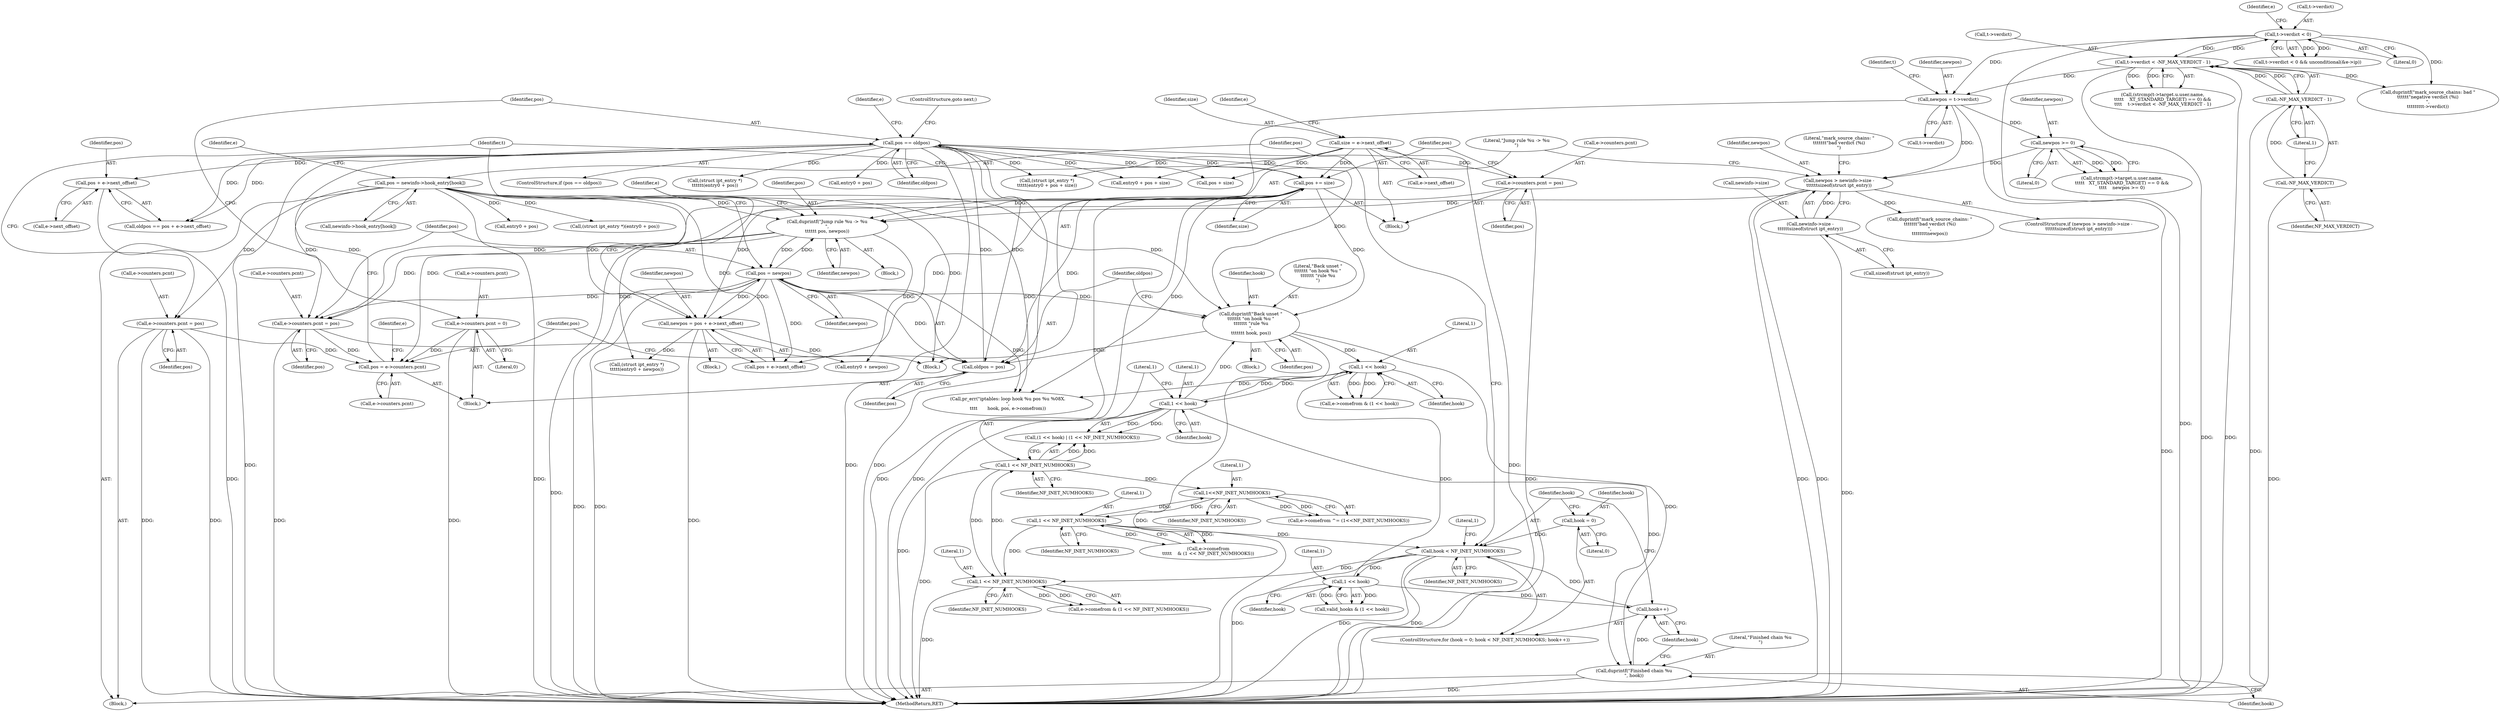 digraph "0_linux_54d83fc74aa9ec72794373cb47432c5f7fb1a309_6@pointer" {
"1000325" [label="(Call,pos + e->next_offset)"];
"1000312" [label="(Call,pos == oldpos)"];
"1000297" [label="(Call,pos = e->counters.pcnt)"];
"1000304" [label="(Call,e->counters.pcnt = 0)"];
"1000148" [label="(Call,e->counters.pcnt = pos)"];
"1000125" [label="(Call,pos = newinfo->hook_entry[hook])"];
"1000416" [label="(Call,e->counters.pcnt = pos)"];
"1000396" [label="(Call,duprintf(\"Jump rule %u -> %u\n\",\n\t\t\t\t\t\t pos, newpos))"];
"1000423" [label="(Call,pos = newpos)"];
"1000402" [label="(Call,newpos = pos + e->next_offset)"];
"1000351" [label="(Call,pos += size)"];
"1000330" [label="(Call,size = e->next_offset)"];
"1000382" [label="(Call,newpos > newinfo->size -\n\t\t\t\t\t\tsizeof(struct ipt_entry))"];
"1000357" [label="(Call,newpos = t->verdict)"];
"1000227" [label="(Call,t->verdict < 0)"];
"1000256" [label="(Call,t->verdict < -NF_MAX_VERDICT - 1)"];
"1000260" [label="(Call,-NF_MAX_VERDICT - 1)"];
"1000261" [label="(Call,-NF_MAX_VERDICT)"];
"1000377" [label="(Call,newpos >= 0)"];
"1000384" [label="(Call,newinfo->size -\n\t\t\t\t\t\tsizeof(struct ipt_entry))"];
"1000344" [label="(Call,e->counters.pcnt = pos)"];
"1000294" [label="(Call,oldpos = pos)"];
"1000290" [label="(Call,duprintf(\"Back unset \"\n\t\t\t\t\t\t\t \"on hook %u \"\n\t\t\t\t\t\t\t \"rule %u\n\",\n\t\t\t\t\t\t\t hook, pos))"];
"1000197" [label="(Call,1 << hook)"];
"1000171" [label="(Call,1 << hook)"];
"1000144" [label="(Call,1 << hook)"];
"1000118" [label="(Call,hook < NF_INET_NUMHOOKS)"];
"1000121" [label="(Call,hook++)"];
"1000427" [label="(Call,duprintf(\"Finished chain %u\n\", hook))"];
"1000115" [label="(Call,hook = 0)"];
"1000286" [label="(Call,1 << NF_INET_NUMHOOKS)"];
"1000278" [label="(Call,1<<NF_INET_NUMHOOKS)"];
"1000200" [label="(Call,1 << NF_INET_NUMHOOKS)"];
"1000179" [label="(Call,1 << NF_INET_NUMHOOKS)"];
"1000123" [label="(Block,)"];
"1000167" [label="(Call,e->comefrom & (1 << hook))"];
"1000183" [label="(Call,pr_err(\"iptables: loop hook %u pos %u %08X.\n\",\n\t\t\t\t       hook, pos, e->comefrom))"];
"1000173" [label="(Identifier,hook)"];
"1000179" [label="(Call,1 << NF_INET_NUMHOOKS)"];
"1000159" [label="(Identifier,t)"];
"1000137" [label="(Call,entry0 + pos)"];
"1000432" [label="(MethodReturn,RET)"];
"1000307" [label="(Identifier,e)"];
"1000383" [label="(Identifier,newpos)"];
"1000296" [label="(Identifier,pos)"];
"1000311" [label="(ControlStructure,if (pos == oldpos))"];
"1000318" [label="(Call,(struct ipt_entry *)\n\t\t\t\t\t\t(entry0 + pos))"];
"1000404" [label="(Call,pos + e->next_offset)"];
"1000378" [label="(Identifier,newpos)"];
"1000431" [label="(Literal,1)"];
"1000410" [label="(Identifier,e)"];
"1000399" [label="(Identifier,newpos)"];
"1000345" [label="(Call,e->counters.pcnt)"];
"1000196" [label="(Call,(1 << hook) | (1 << NF_INET_NUMHOOKS))"];
"1000417" [label="(Call,e->counters.pcnt)"];
"1000351" [label="(Call,pos += size)"];
"1000330" [label="(Call,size = e->next_offset)"];
"1000304" [label="(Call,e->counters.pcnt = 0)"];
"1000287" [label="(Literal,1)"];
"1000144" [label="(Call,1 << hook)"];
"1000317" [label="(Identifier,e)"];
"1000273" [label="(Block,)"];
"1000263" [label="(Literal,1)"];
"1000199" [label="(Identifier,hook)"];
"1000274" [label="(Call,e->comefrom ^= (1<<NF_INET_NUMHOOKS))"];
"1000323" [label="(Call,oldpos == pos + e->next_offset)"];
"1000288" [label="(Identifier,NF_INET_NUMHOOKS)"];
"1000280" [label="(Identifier,NF_INET_NUMHOOKS)"];
"1000413" [label="(Call,entry0 + newpos)"];
"1000226" [label="(Call,t->verdict < 0 && unconditional(&e->ip))"];
"1000242" [label="(Call,(strcmp(t->target.u.user.name,\n\t\t\t\t\t    XT_STANDARD_TARGET) == 0) &&\n\t\t\t\t    t->verdict < -NF_MAX_VERDICT - 1)"];
"1000391" [label="(Call,duprintf(\"mark_source_chains: \"\n\t\t\t\t\t\t\t\"bad verdict (%i)\n\",\n\t\t\t\t\t\t\t\tnewpos))"];
"1000117" [label="(Literal,0)"];
"1000298" [label="(Identifier,pos)"];
"1000427" [label="(Call,duprintf(\"Finished chain %u\n\", hook))"];
"1000120" [label="(Identifier,NF_INET_NUMHOOKS)"];
"1000175" [label="(Call,e->comefrom & (1 << NF_INET_NUMHOOKS))"];
"1000337" [label="(Call,(struct ipt_entry *)\n\t\t\t\t\t(entry0 + pos + size))"];
"1000357" [label="(Call,newpos = t->verdict)"];
"1000325" [label="(Call,pos + e->next_offset)"];
"1000171" [label="(Call,1 << hook)"];
"1000320" [label="(Call,entry0 + pos)"];
"1000231" [label="(Literal,0)"];
"1000181" [label="(Identifier,NF_INET_NUMHOOKS)"];
"1000134" [label="(Identifier,e)"];
"1000425" [label="(Identifier,newpos)"];
"1000126" [label="(Identifier,pos)"];
"1000339" [label="(Call,entry0 + pos + size)"];
"1000402" [label="(Call,newpos = pos + e->next_offset)"];
"1000299" [label="(Call,e->counters.pcnt)"];
"1000265" [label="(Call,duprintf(\"mark_source_chains: bad \"\n\t\t\t\t\t\t\"negative verdict (%i)\n\",\n\t\t\t\t\t\t\t\tt->verdict))"];
"1000202" [label="(Identifier,NF_INET_NUMHOOKS)"];
"1000305" [label="(Call,e->counters.pcnt)"];
"1000403" [label="(Identifier,newpos)"];
"1000381" [label="(ControlStructure,if (newpos > newinfo->size -\n\t\t\t\t\t\tsizeof(struct ipt_entry)))"];
"1000382" [label="(Call,newpos > newinfo->size -\n\t\t\t\t\t\tsizeof(struct ipt_entry))"];
"1000398" [label="(Identifier,pos)"];
"1000292" [label="(Identifier,hook)"];
"1000416" [label="(Call,e->counters.pcnt = pos)"];
"1000119" [label="(Identifier,hook)"];
"1000396" [label="(Call,duprintf(\"Jump rule %u -> %u\n\",\n\t\t\t\t\t\t pos, newpos))"];
"1000314" [label="(Identifier,oldpos)"];
"1000350" [label="(Identifier,pos)"];
"1000344" [label="(Call,e->counters.pcnt = pos)"];
"1000148" [label="(Call,e->counters.pcnt = pos)"];
"1000295" [label="(Identifier,oldpos)"];
"1000370" [label="(Identifier,t)"];
"1000353" [label="(Identifier,size)"];
"1000352" [label="(Identifier,pos)"];
"1000261" [label="(Call,-NF_MAX_VERDICT)"];
"1000145" [label="(Literal,1)"];
"1000423" [label="(Call,pos = newpos)"];
"1000118" [label="(Call,hook < NF_INET_NUMHOOKS)"];
"1000377" [label="(Call,newpos >= 0)"];
"1000201" [label="(Literal,1)"];
"1000262" [label="(Identifier,NF_MAX_VERDICT)"];
"1000336" [label="(Identifier,e)"];
"1000257" [label="(Call,t->verdict)"];
"1000327" [label="(Call,e->next_offset)"];
"1000135" [label="(Call,(struct ipt_entry *)(entry0 + pos))"];
"1000392" [label="(Literal,\"mark_source_chains: \"\n\t\t\t\t\t\t\t\"bad verdict (%i)\n\")"];
"1000114" [label="(ControlStructure,for (hook = 0; hook < NF_INET_NUMHOOKS; hook++))"];
"1000359" [label="(Call,t->verdict)"];
"1000154" [label="(Identifier,pos)"];
"1000122" [label="(Identifier,hook)"];
"1000363" [label="(Call,strcmp(t->target.u.user.name,\n\t\t\t\t\t   XT_STANDARD_TARGET) == 0 &&\n\t\t\t\t    newpos >= 0)"];
"1000379" [label="(Literal,0)"];
"1000422" [label="(Identifier,pos)"];
"1000388" [label="(Call,sizeof(struct ipt_entry))"];
"1000290" [label="(Call,duprintf(\"Back unset \"\n\t\t\t\t\t\t\t \"on hook %u \"\n\t\t\t\t\t\t\t \"rule %u\n\",\n\t\t\t\t\t\t\t hook, pos))"];
"1000238" [label="(Block,)"];
"1000429" [label="(Identifier,hook)"];
"1000180" [label="(Literal,1)"];
"1000297" [label="(Call,pos = e->counters.pcnt)"];
"1000146" [label="(Identifier,hook)"];
"1000116" [label="(Identifier,hook)"];
"1000380" [label="(Block,)"];
"1000235" [label="(Identifier,e)"];
"1000401" [label="(Block,)"];
"1000289" [label="(Block,)"];
"1000315" [label="(ControlStructure,goto next;)"];
"1000310" [label="(Literal,0)"];
"1000411" [label="(Call,(struct ipt_entry *)\n\t\t\t\t\t(entry0 + newpos))"];
"1000256" [label="(Call,t->verdict < -NF_MAX_VERDICT - 1)"];
"1000172" [label="(Literal,1)"];
"1000332" [label="(Call,e->next_offset)"];
"1000313" [label="(Identifier,pos)"];
"1000198" [label="(Literal,1)"];
"1000326" [label="(Identifier,pos)"];
"1000125" [label="(Call,pos = newinfo->hook_entry[hook])"];
"1000115" [label="(Call,hook = 0)"];
"1000121" [label="(Call,hook++)"];
"1000127" [label="(Call,newinfo->hook_entry[hook])"];
"1000279" [label="(Literal,1)"];
"1000358" [label="(Identifier,newpos)"];
"1000384" [label="(Call,newinfo->size -\n\t\t\t\t\t\tsizeof(struct ipt_entry))"];
"1000397" [label="(Literal,\"Jump rule %u -> %u\n\")"];
"1000385" [label="(Call,newinfo->size)"];
"1000200" [label="(Call,1 << NF_INET_NUMHOOKS)"];
"1000278" [label="(Call,1<<NF_INET_NUMHOOKS)"];
"1000294" [label="(Call,oldpos = pos)"];
"1000355" [label="(Block,)"];
"1000282" [label="(Call,e->comefrom\n\t\t\t\t\t    & (1 << NF_INET_NUMHOOKS))"];
"1000428" [label="(Literal,\"Finished chain %u\n\")"];
"1000341" [label="(Call,pos + size)"];
"1000228" [label="(Call,t->verdict)"];
"1000149" [label="(Call,e->counters.pcnt)"];
"1000331" [label="(Identifier,size)"];
"1000291" [label="(Literal,\"Back unset \"\n\t\t\t\t\t\t\t \"on hook %u \"\n\t\t\t\t\t\t\t \"rule %u\n\")"];
"1000293" [label="(Identifier,pos)"];
"1000286" [label="(Call,1 << NF_INET_NUMHOOKS)"];
"1000142" [label="(Call,valid_hooks & (1 << hook))"];
"1000312" [label="(Call,pos == oldpos)"];
"1000260" [label="(Call,-NF_MAX_VERDICT - 1)"];
"1000424" [label="(Identifier,pos)"];
"1000197" [label="(Call,1 << hook)"];
"1000227" [label="(Call,t->verdict < 0)"];
"1000325" -> "1000323"  [label="AST: "];
"1000325" -> "1000327"  [label="CFG: "];
"1000326" -> "1000325"  [label="AST: "];
"1000327" -> "1000325"  [label="AST: "];
"1000323" -> "1000325"  [label="CFG: "];
"1000325" -> "1000432"  [label="DDG: "];
"1000312" -> "1000325"  [label="DDG: "];
"1000312" -> "1000311"  [label="AST: "];
"1000312" -> "1000314"  [label="CFG: "];
"1000313" -> "1000312"  [label="AST: "];
"1000314" -> "1000312"  [label="AST: "];
"1000315" -> "1000312"  [label="CFG: "];
"1000317" -> "1000312"  [label="CFG: "];
"1000312" -> "1000432"  [label="DDG: "];
"1000312" -> "1000432"  [label="DDG: "];
"1000312" -> "1000432"  [label="DDG: "];
"1000312" -> "1000290"  [label="DDG: "];
"1000312" -> "1000294"  [label="DDG: "];
"1000297" -> "1000312"  [label="DDG: "];
"1000294" -> "1000312"  [label="DDG: "];
"1000312" -> "1000318"  [label="DDG: "];
"1000312" -> "1000320"  [label="DDG: "];
"1000312" -> "1000323"  [label="DDG: "];
"1000312" -> "1000323"  [label="DDG: "];
"1000312" -> "1000337"  [label="DDG: "];
"1000312" -> "1000339"  [label="DDG: "];
"1000312" -> "1000341"  [label="DDG: "];
"1000312" -> "1000344"  [label="DDG: "];
"1000312" -> "1000351"  [label="DDG: "];
"1000297" -> "1000273"  [label="AST: "];
"1000297" -> "1000299"  [label="CFG: "];
"1000298" -> "1000297"  [label="AST: "];
"1000299" -> "1000297"  [label="AST: "];
"1000307" -> "1000297"  [label="CFG: "];
"1000304" -> "1000297"  [label="DDG: "];
"1000148" -> "1000297"  [label="DDG: "];
"1000416" -> "1000297"  [label="DDG: "];
"1000344" -> "1000297"  [label="DDG: "];
"1000304" -> "1000273"  [label="AST: "];
"1000304" -> "1000310"  [label="CFG: "];
"1000305" -> "1000304"  [label="AST: "];
"1000310" -> "1000304"  [label="AST: "];
"1000313" -> "1000304"  [label="CFG: "];
"1000304" -> "1000432"  [label="DDG: "];
"1000148" -> "1000123"  [label="AST: "];
"1000148" -> "1000154"  [label="CFG: "];
"1000149" -> "1000148"  [label="AST: "];
"1000154" -> "1000148"  [label="AST: "];
"1000159" -> "1000148"  [label="CFG: "];
"1000148" -> "1000432"  [label="DDG: "];
"1000148" -> "1000432"  [label="DDG: "];
"1000125" -> "1000148"  [label="DDG: "];
"1000125" -> "1000123"  [label="AST: "];
"1000125" -> "1000127"  [label="CFG: "];
"1000126" -> "1000125"  [label="AST: "];
"1000127" -> "1000125"  [label="AST: "];
"1000134" -> "1000125"  [label="CFG: "];
"1000125" -> "1000432"  [label="DDG: "];
"1000125" -> "1000135"  [label="DDG: "];
"1000125" -> "1000137"  [label="DDG: "];
"1000125" -> "1000183"  [label="DDG: "];
"1000125" -> "1000290"  [label="DDG: "];
"1000125" -> "1000294"  [label="DDG: "];
"1000125" -> "1000396"  [label="DDG: "];
"1000125" -> "1000402"  [label="DDG: "];
"1000125" -> "1000404"  [label="DDG: "];
"1000125" -> "1000416"  [label="DDG: "];
"1000416" -> "1000355"  [label="AST: "];
"1000416" -> "1000422"  [label="CFG: "];
"1000417" -> "1000416"  [label="AST: "];
"1000422" -> "1000416"  [label="AST: "];
"1000424" -> "1000416"  [label="CFG: "];
"1000416" -> "1000432"  [label="DDG: "];
"1000396" -> "1000416"  [label="DDG: "];
"1000423" -> "1000416"  [label="DDG: "];
"1000351" -> "1000416"  [label="DDG: "];
"1000396" -> "1000380"  [label="AST: "];
"1000396" -> "1000399"  [label="CFG: "];
"1000397" -> "1000396"  [label="AST: "];
"1000398" -> "1000396"  [label="AST: "];
"1000399" -> "1000396"  [label="AST: "];
"1000410" -> "1000396"  [label="CFG: "];
"1000396" -> "1000432"  [label="DDG: "];
"1000423" -> "1000396"  [label="DDG: "];
"1000351" -> "1000396"  [label="DDG: "];
"1000382" -> "1000396"  [label="DDG: "];
"1000396" -> "1000411"  [label="DDG: "];
"1000396" -> "1000413"  [label="DDG: "];
"1000396" -> "1000423"  [label="DDG: "];
"1000423" -> "1000355"  [label="AST: "];
"1000423" -> "1000425"  [label="CFG: "];
"1000424" -> "1000423"  [label="AST: "];
"1000425" -> "1000423"  [label="AST: "];
"1000159" -> "1000423"  [label="CFG: "];
"1000423" -> "1000432"  [label="DDG: "];
"1000423" -> "1000432"  [label="DDG: "];
"1000423" -> "1000183"  [label="DDG: "];
"1000423" -> "1000290"  [label="DDG: "];
"1000423" -> "1000294"  [label="DDG: "];
"1000423" -> "1000402"  [label="DDG: "];
"1000423" -> "1000404"  [label="DDG: "];
"1000402" -> "1000423"  [label="DDG: "];
"1000402" -> "1000401"  [label="AST: "];
"1000402" -> "1000404"  [label="CFG: "];
"1000403" -> "1000402"  [label="AST: "];
"1000404" -> "1000402"  [label="AST: "];
"1000410" -> "1000402"  [label="CFG: "];
"1000402" -> "1000432"  [label="DDG: "];
"1000351" -> "1000402"  [label="DDG: "];
"1000402" -> "1000411"  [label="DDG: "];
"1000402" -> "1000413"  [label="DDG: "];
"1000351" -> "1000238"  [label="AST: "];
"1000351" -> "1000353"  [label="CFG: "];
"1000352" -> "1000351"  [label="AST: "];
"1000353" -> "1000351"  [label="AST: "];
"1000159" -> "1000351"  [label="CFG: "];
"1000351" -> "1000432"  [label="DDG: "];
"1000351" -> "1000432"  [label="DDG: "];
"1000351" -> "1000183"  [label="DDG: "];
"1000351" -> "1000290"  [label="DDG: "];
"1000351" -> "1000294"  [label="DDG: "];
"1000330" -> "1000351"  [label="DDG: "];
"1000351" -> "1000404"  [label="DDG: "];
"1000330" -> "1000238"  [label="AST: "];
"1000330" -> "1000332"  [label="CFG: "];
"1000331" -> "1000330"  [label="AST: "];
"1000332" -> "1000330"  [label="AST: "];
"1000336" -> "1000330"  [label="CFG: "];
"1000330" -> "1000432"  [label="DDG: "];
"1000330" -> "1000337"  [label="DDG: "];
"1000330" -> "1000339"  [label="DDG: "];
"1000330" -> "1000341"  [label="DDG: "];
"1000382" -> "1000381"  [label="AST: "];
"1000382" -> "1000384"  [label="CFG: "];
"1000383" -> "1000382"  [label="AST: "];
"1000384" -> "1000382"  [label="AST: "];
"1000392" -> "1000382"  [label="CFG: "];
"1000397" -> "1000382"  [label="CFG: "];
"1000382" -> "1000432"  [label="DDG: "];
"1000382" -> "1000432"  [label="DDG: "];
"1000357" -> "1000382"  [label="DDG: "];
"1000377" -> "1000382"  [label="DDG: "];
"1000384" -> "1000382"  [label="DDG: "];
"1000382" -> "1000391"  [label="DDG: "];
"1000357" -> "1000355"  [label="AST: "];
"1000357" -> "1000359"  [label="CFG: "];
"1000358" -> "1000357"  [label="AST: "];
"1000359" -> "1000357"  [label="AST: "];
"1000370" -> "1000357"  [label="CFG: "];
"1000357" -> "1000432"  [label="DDG: "];
"1000227" -> "1000357"  [label="DDG: "];
"1000256" -> "1000357"  [label="DDG: "];
"1000357" -> "1000377"  [label="DDG: "];
"1000227" -> "1000226"  [label="AST: "];
"1000227" -> "1000231"  [label="CFG: "];
"1000228" -> "1000227"  [label="AST: "];
"1000231" -> "1000227"  [label="AST: "];
"1000235" -> "1000227"  [label="CFG: "];
"1000226" -> "1000227"  [label="CFG: "];
"1000227" -> "1000432"  [label="DDG: "];
"1000227" -> "1000226"  [label="DDG: "];
"1000227" -> "1000226"  [label="DDG: "];
"1000256" -> "1000227"  [label="DDG: "];
"1000227" -> "1000256"  [label="DDG: "];
"1000227" -> "1000265"  [label="DDG: "];
"1000256" -> "1000242"  [label="AST: "];
"1000256" -> "1000260"  [label="CFG: "];
"1000257" -> "1000256"  [label="AST: "];
"1000260" -> "1000256"  [label="AST: "];
"1000242" -> "1000256"  [label="CFG: "];
"1000256" -> "1000432"  [label="DDG: "];
"1000256" -> "1000432"  [label="DDG: "];
"1000256" -> "1000242"  [label="DDG: "];
"1000256" -> "1000242"  [label="DDG: "];
"1000260" -> "1000256"  [label="DDG: "];
"1000260" -> "1000256"  [label="DDG: "];
"1000256" -> "1000265"  [label="DDG: "];
"1000260" -> "1000263"  [label="CFG: "];
"1000261" -> "1000260"  [label="AST: "];
"1000263" -> "1000260"  [label="AST: "];
"1000260" -> "1000432"  [label="DDG: "];
"1000261" -> "1000260"  [label="DDG: "];
"1000261" -> "1000262"  [label="CFG: "];
"1000262" -> "1000261"  [label="AST: "];
"1000263" -> "1000261"  [label="CFG: "];
"1000261" -> "1000432"  [label="DDG: "];
"1000377" -> "1000363"  [label="AST: "];
"1000377" -> "1000379"  [label="CFG: "];
"1000378" -> "1000377"  [label="AST: "];
"1000379" -> "1000377"  [label="AST: "];
"1000363" -> "1000377"  [label="CFG: "];
"1000377" -> "1000363"  [label="DDG: "];
"1000377" -> "1000363"  [label="DDG: "];
"1000384" -> "1000388"  [label="CFG: "];
"1000385" -> "1000384"  [label="AST: "];
"1000388" -> "1000384"  [label="AST: "];
"1000384" -> "1000432"  [label="DDG: "];
"1000344" -> "1000238"  [label="AST: "];
"1000344" -> "1000350"  [label="CFG: "];
"1000345" -> "1000344"  [label="AST: "];
"1000350" -> "1000344"  [label="AST: "];
"1000352" -> "1000344"  [label="CFG: "];
"1000344" -> "1000432"  [label="DDG: "];
"1000294" -> "1000273"  [label="AST: "];
"1000294" -> "1000296"  [label="CFG: "];
"1000295" -> "1000294"  [label="AST: "];
"1000296" -> "1000294"  [label="AST: "];
"1000298" -> "1000294"  [label="CFG: "];
"1000290" -> "1000294"  [label="DDG: "];
"1000290" -> "1000289"  [label="AST: "];
"1000290" -> "1000293"  [label="CFG: "];
"1000291" -> "1000290"  [label="AST: "];
"1000292" -> "1000290"  [label="AST: "];
"1000293" -> "1000290"  [label="AST: "];
"1000295" -> "1000290"  [label="CFG: "];
"1000290" -> "1000432"  [label="DDG: "];
"1000290" -> "1000171"  [label="DDG: "];
"1000197" -> "1000290"  [label="DDG: "];
"1000290" -> "1000427"  [label="DDG: "];
"1000197" -> "1000196"  [label="AST: "];
"1000197" -> "1000199"  [label="CFG: "];
"1000198" -> "1000197"  [label="AST: "];
"1000199" -> "1000197"  [label="AST: "];
"1000201" -> "1000197"  [label="CFG: "];
"1000197" -> "1000432"  [label="DDG: "];
"1000197" -> "1000171"  [label="DDG: "];
"1000197" -> "1000196"  [label="DDG: "];
"1000197" -> "1000196"  [label="DDG: "];
"1000171" -> "1000197"  [label="DDG: "];
"1000197" -> "1000427"  [label="DDG: "];
"1000171" -> "1000167"  [label="AST: "];
"1000171" -> "1000173"  [label="CFG: "];
"1000172" -> "1000171"  [label="AST: "];
"1000173" -> "1000171"  [label="AST: "];
"1000167" -> "1000171"  [label="CFG: "];
"1000171" -> "1000167"  [label="DDG: "];
"1000171" -> "1000167"  [label="DDG: "];
"1000144" -> "1000171"  [label="DDG: "];
"1000171" -> "1000183"  [label="DDG: "];
"1000144" -> "1000142"  [label="AST: "];
"1000144" -> "1000146"  [label="CFG: "];
"1000145" -> "1000144"  [label="AST: "];
"1000146" -> "1000144"  [label="AST: "];
"1000142" -> "1000144"  [label="CFG: "];
"1000144" -> "1000121"  [label="DDG: "];
"1000144" -> "1000142"  [label="DDG: "];
"1000144" -> "1000142"  [label="DDG: "];
"1000118" -> "1000144"  [label="DDG: "];
"1000118" -> "1000114"  [label="AST: "];
"1000118" -> "1000120"  [label="CFG: "];
"1000119" -> "1000118"  [label="AST: "];
"1000120" -> "1000118"  [label="AST: "];
"1000126" -> "1000118"  [label="CFG: "];
"1000431" -> "1000118"  [label="CFG: "];
"1000118" -> "1000432"  [label="DDG: "];
"1000118" -> "1000432"  [label="DDG: "];
"1000118" -> "1000432"  [label="DDG: "];
"1000121" -> "1000118"  [label="DDG: "];
"1000115" -> "1000118"  [label="DDG: "];
"1000286" -> "1000118"  [label="DDG: "];
"1000118" -> "1000179"  [label="DDG: "];
"1000121" -> "1000114"  [label="AST: "];
"1000121" -> "1000122"  [label="CFG: "];
"1000122" -> "1000121"  [label="AST: "];
"1000119" -> "1000121"  [label="CFG: "];
"1000427" -> "1000121"  [label="DDG: "];
"1000427" -> "1000123"  [label="AST: "];
"1000427" -> "1000429"  [label="CFG: "];
"1000428" -> "1000427"  [label="AST: "];
"1000429" -> "1000427"  [label="AST: "];
"1000122" -> "1000427"  [label="CFG: "];
"1000427" -> "1000432"  [label="DDG: "];
"1000115" -> "1000114"  [label="AST: "];
"1000115" -> "1000117"  [label="CFG: "];
"1000116" -> "1000115"  [label="AST: "];
"1000117" -> "1000115"  [label="AST: "];
"1000119" -> "1000115"  [label="CFG: "];
"1000286" -> "1000282"  [label="AST: "];
"1000286" -> "1000288"  [label="CFG: "];
"1000287" -> "1000286"  [label="AST: "];
"1000288" -> "1000286"  [label="AST: "];
"1000282" -> "1000286"  [label="CFG: "];
"1000286" -> "1000179"  [label="DDG: "];
"1000286" -> "1000278"  [label="DDG: "];
"1000286" -> "1000282"  [label="DDG: "];
"1000286" -> "1000282"  [label="DDG: "];
"1000278" -> "1000286"  [label="DDG: "];
"1000278" -> "1000274"  [label="AST: "];
"1000278" -> "1000280"  [label="CFG: "];
"1000279" -> "1000278"  [label="AST: "];
"1000280" -> "1000278"  [label="AST: "];
"1000274" -> "1000278"  [label="CFG: "];
"1000278" -> "1000274"  [label="DDG: "];
"1000278" -> "1000274"  [label="DDG: "];
"1000200" -> "1000278"  [label="DDG: "];
"1000200" -> "1000196"  [label="AST: "];
"1000200" -> "1000202"  [label="CFG: "];
"1000201" -> "1000200"  [label="AST: "];
"1000202" -> "1000200"  [label="AST: "];
"1000196" -> "1000200"  [label="CFG: "];
"1000200" -> "1000432"  [label="DDG: "];
"1000200" -> "1000179"  [label="DDG: "];
"1000200" -> "1000196"  [label="DDG: "];
"1000200" -> "1000196"  [label="DDG: "];
"1000179" -> "1000200"  [label="DDG: "];
"1000179" -> "1000175"  [label="AST: "];
"1000179" -> "1000181"  [label="CFG: "];
"1000180" -> "1000179"  [label="AST: "];
"1000181" -> "1000179"  [label="AST: "];
"1000175" -> "1000179"  [label="CFG: "];
"1000179" -> "1000432"  [label="DDG: "];
"1000179" -> "1000175"  [label="DDG: "];
"1000179" -> "1000175"  [label="DDG: "];
}
